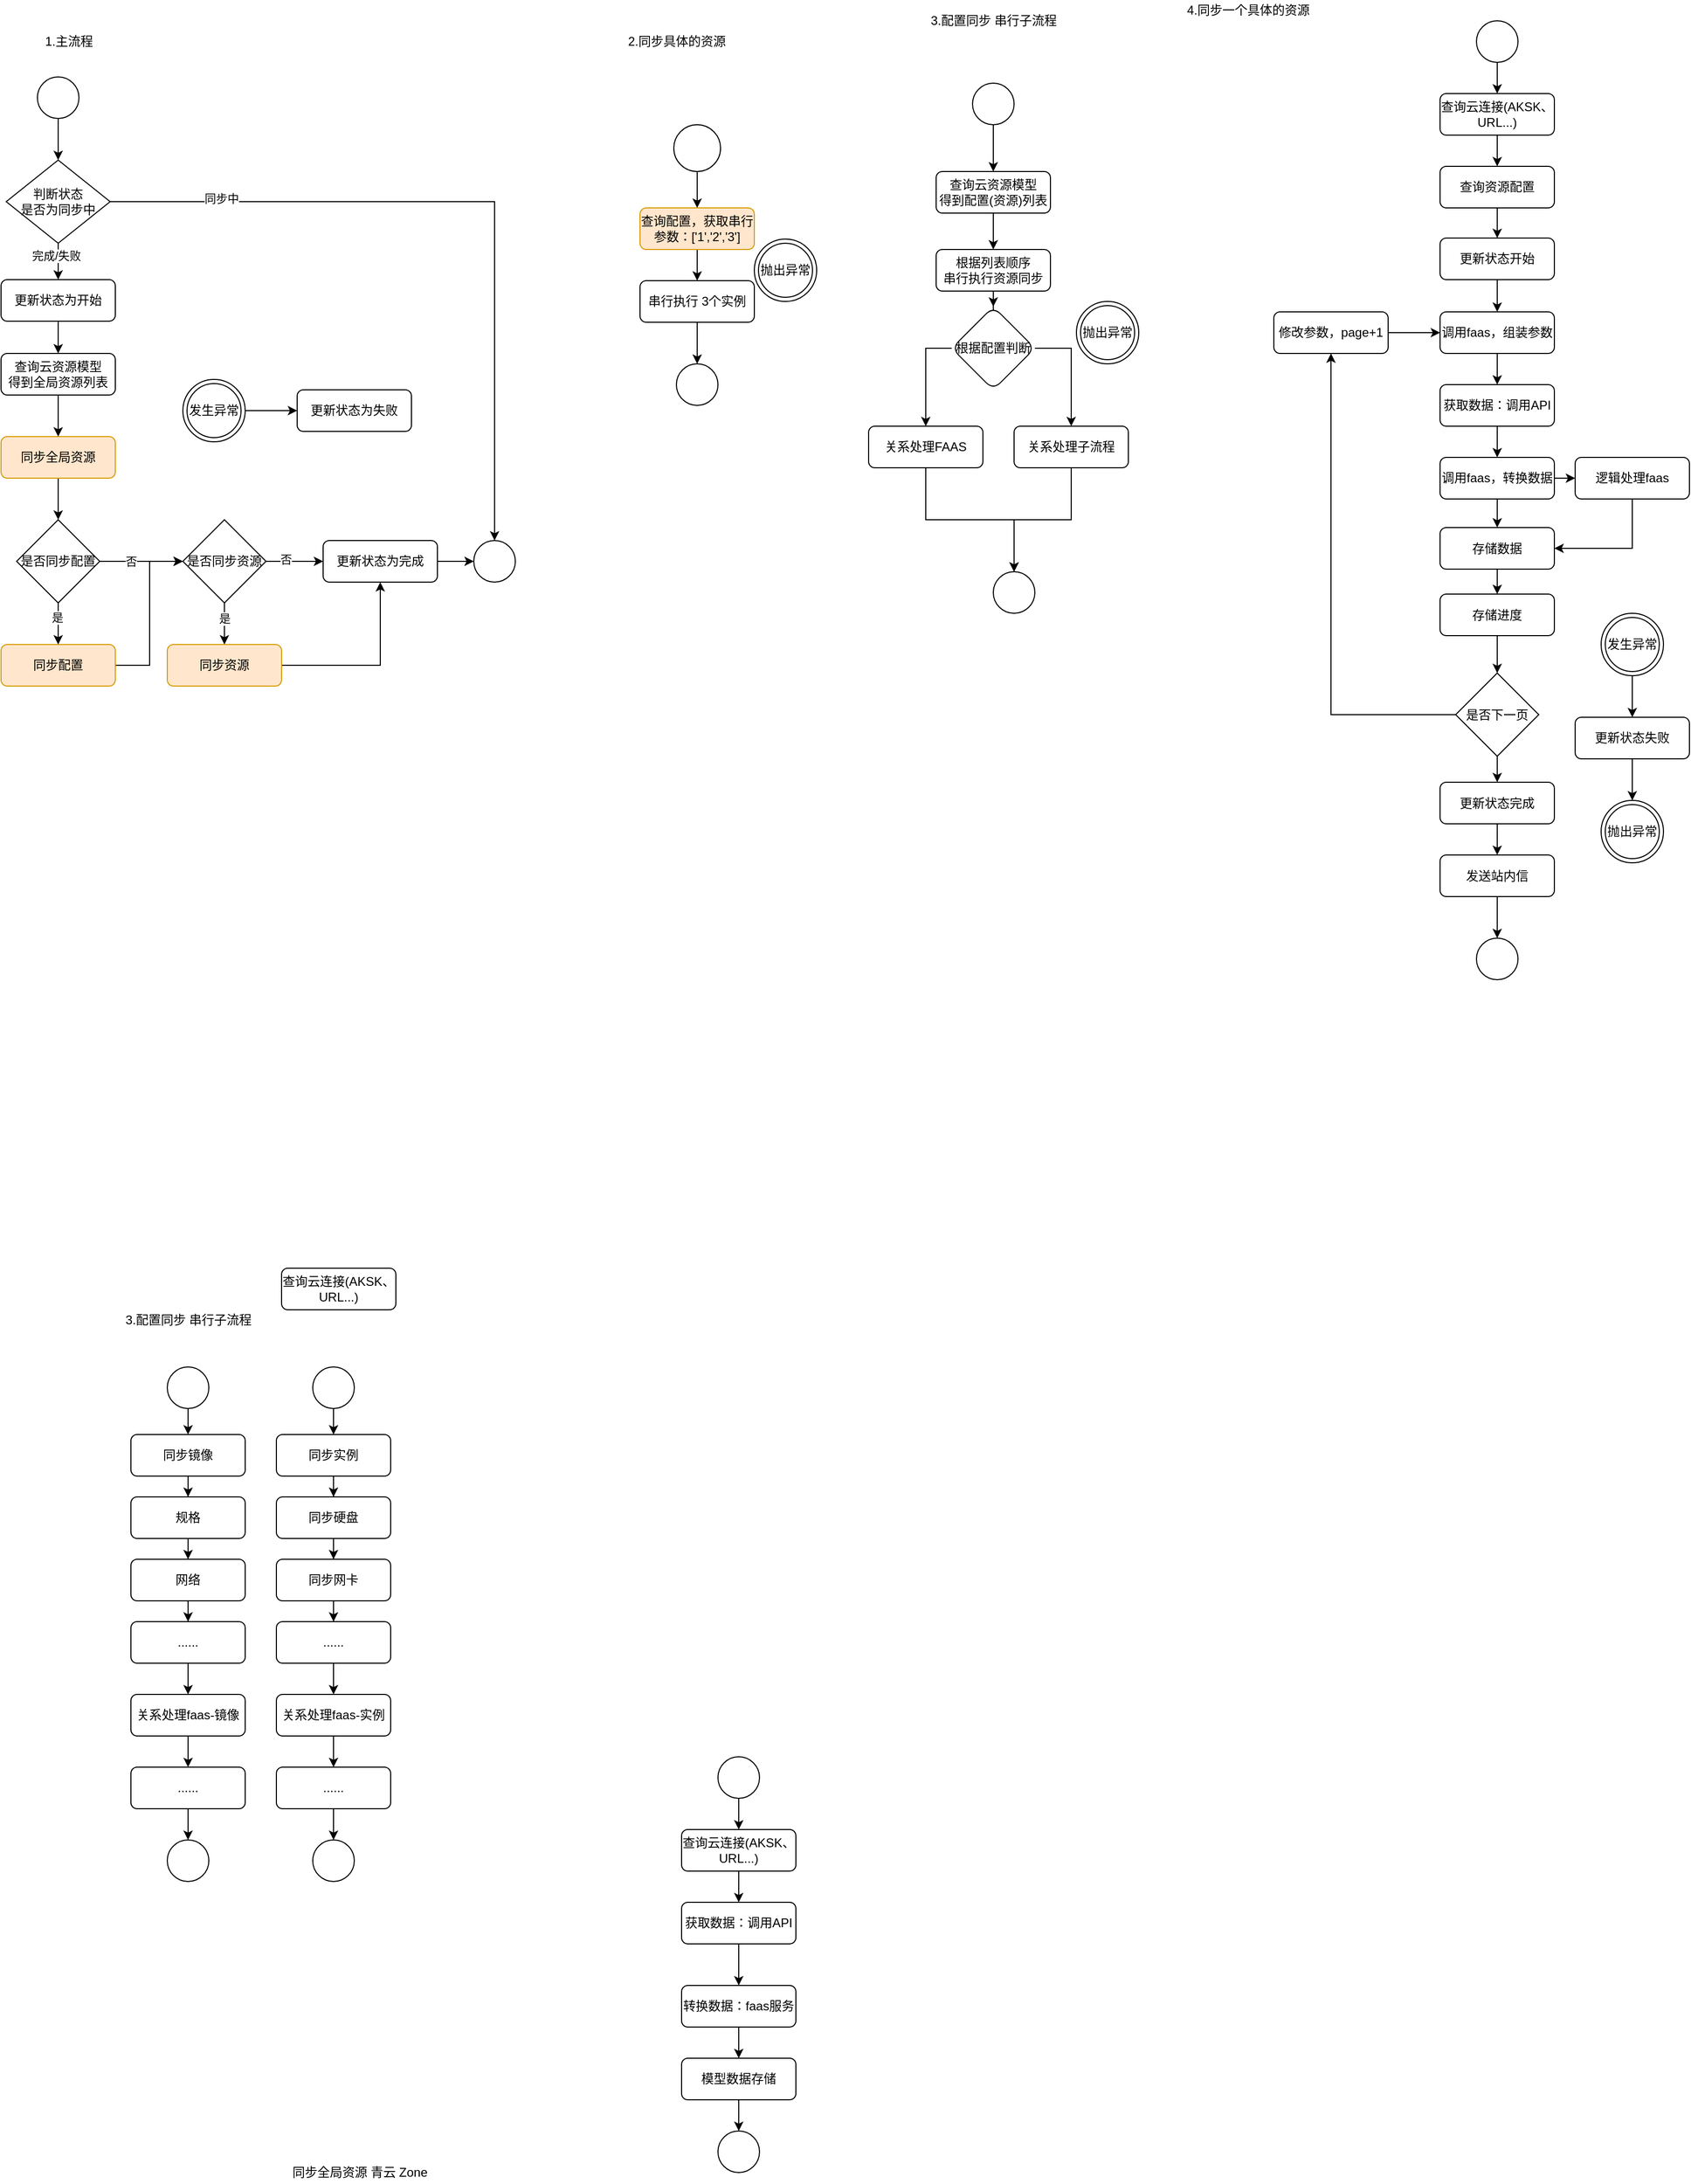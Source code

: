 <mxfile version="16.5.1" type="device"><diagram id="gAFow1S69l5b5GwqGqlg" name="第 1 页"><mxGraphModel dx="1446" dy="1034" grid="1" gridSize="10" guides="1" tooltips="1" connect="1" arrows="1" fold="1" page="1" pageScale="1" pageWidth="827" pageHeight="1169" math="0" shadow="0"><root><mxCell id="0"/><mxCell id="1" parent="0"/><mxCell id="S0aK1euvrKOSrChh9tF0-15" value="1.主流程" style="text;html=1;align=center;verticalAlign=middle;resizable=0;points=[];autosize=1;strokeColor=none;fillColor=none;" vertex="1" parent="1"><mxGeometry x="60" y="40" width="60" height="20" as="geometry"/></mxCell><mxCell id="S0aK1euvrKOSrChh9tF0-201" value="" style="edgeStyle=orthogonalEdgeStyle;rounded=0;orthogonalLoop=1;jettySize=auto;html=1;" edge="1" parent="1" source="S0aK1euvrKOSrChh9tF0-16" target="S0aK1euvrKOSrChh9tF0-197"><mxGeometry relative="1" as="geometry"/></mxCell><mxCell id="S0aK1euvrKOSrChh9tF0-16" value="" style="ellipse;whiteSpace=wrap;html=1;aspect=fixed;" vertex="1" parent="1"><mxGeometry x="60" y="84" width="40" height="40" as="geometry"/></mxCell><mxCell id="S0aK1euvrKOSrChh9tF0-27" style="edgeStyle=orthogonalEdgeStyle;rounded=0;orthogonalLoop=1;jettySize=auto;html=1;exitX=0.5;exitY=1;exitDx=0;exitDy=0;entryX=0.5;entryY=0;entryDx=0;entryDy=0;" edge="1" parent="1" source="S0aK1euvrKOSrChh9tF0-17" target="S0aK1euvrKOSrChh9tF0-26"><mxGeometry relative="1" as="geometry"/></mxCell><mxCell id="S0aK1euvrKOSrChh9tF0-17" value="同步全局资源" style="rounded=1;whiteSpace=wrap;html=1;fillColor=#ffe6cc;strokeColor=#d79b00;" vertex="1" parent="1"><mxGeometry x="25" y="430" width="110" height="40" as="geometry"/></mxCell><mxCell id="S0aK1euvrKOSrChh9tF0-138" style="edgeStyle=orthogonalEdgeStyle;rounded=0;orthogonalLoop=1;jettySize=auto;html=1;exitX=1;exitY=0.5;exitDx=0;exitDy=0;entryX=0;entryY=0.5;entryDx=0;entryDy=0;" edge="1" parent="1" source="S0aK1euvrKOSrChh9tF0-20" target="S0aK1euvrKOSrChh9tF0-31"><mxGeometry relative="1" as="geometry"><Array as="points"><mxPoint x="168" y="650"/><mxPoint x="168" y="550"/></Array></mxGeometry></mxCell><mxCell id="S0aK1euvrKOSrChh9tF0-20" value="同步配置" style="rounded=1;whiteSpace=wrap;html=1;fillColor=#ffe6cc;strokeColor=#d79b00;" vertex="1" parent="1"><mxGeometry x="25" y="630" width="110" height="40" as="geometry"/></mxCell><mxCell id="S0aK1euvrKOSrChh9tF0-28" style="edgeStyle=orthogonalEdgeStyle;rounded=0;orthogonalLoop=1;jettySize=auto;html=1;exitX=0.5;exitY=1;exitDx=0;exitDy=0;entryX=0.5;entryY=0;entryDx=0;entryDy=0;" edge="1" parent="1" source="S0aK1euvrKOSrChh9tF0-26" target="S0aK1euvrKOSrChh9tF0-20"><mxGeometry relative="1" as="geometry"/></mxCell><mxCell id="S0aK1euvrKOSrChh9tF0-33" value="是" style="edgeLabel;html=1;align=center;verticalAlign=middle;resizable=0;points=[];" vertex="1" connectable="0" parent="S0aK1euvrKOSrChh9tF0-28"><mxGeometry x="-0.3" y="-1" relative="1" as="geometry"><mxPoint as="offset"/></mxGeometry></mxCell><mxCell id="S0aK1euvrKOSrChh9tF0-32" style="edgeStyle=orthogonalEdgeStyle;rounded=0;orthogonalLoop=1;jettySize=auto;html=1;exitX=1;exitY=0.5;exitDx=0;exitDy=0;" edge="1" parent="1" source="S0aK1euvrKOSrChh9tF0-26" target="S0aK1euvrKOSrChh9tF0-31"><mxGeometry relative="1" as="geometry"/></mxCell><mxCell id="S0aK1euvrKOSrChh9tF0-34" value="否" style="edgeLabel;html=1;align=center;verticalAlign=middle;resizable=0;points=[];" vertex="1" connectable="0" parent="S0aK1euvrKOSrChh9tF0-32"><mxGeometry x="0.025" y="-3" relative="1" as="geometry"><mxPoint x="-11" y="-3" as="offset"/></mxGeometry></mxCell><mxCell id="S0aK1euvrKOSrChh9tF0-26" value="是否同步配置" style="rhombus;whiteSpace=wrap;html=1;fillColor=default;" vertex="1" parent="1"><mxGeometry x="40" y="510" width="80" height="80" as="geometry"/></mxCell><mxCell id="S0aK1euvrKOSrChh9tF0-155" style="edgeStyle=orthogonalEdgeStyle;rounded=0;orthogonalLoop=1;jettySize=auto;html=1;exitX=0.5;exitY=1;exitDx=0;exitDy=0;entryX=0.5;entryY=0;entryDx=0;entryDy=0;" edge="1" parent="1" source="S0aK1euvrKOSrChh9tF0-31" target="S0aK1euvrKOSrChh9tF0-154"><mxGeometry relative="1" as="geometry"/></mxCell><mxCell id="S0aK1euvrKOSrChh9tF0-208" value="是" style="edgeLabel;html=1;align=center;verticalAlign=middle;resizable=0;points=[];" vertex="1" connectable="0" parent="S0aK1euvrKOSrChh9tF0-155"><mxGeometry x="-0.25" relative="1" as="geometry"><mxPoint as="offset"/></mxGeometry></mxCell><mxCell id="S0aK1euvrKOSrChh9tF0-205" style="edgeStyle=orthogonalEdgeStyle;rounded=0;orthogonalLoop=1;jettySize=auto;html=1;exitX=1;exitY=0.5;exitDx=0;exitDy=0;entryX=0;entryY=0.5;entryDx=0;entryDy=0;" edge="1" parent="1" source="S0aK1euvrKOSrChh9tF0-31" target="S0aK1euvrKOSrChh9tF0-203"><mxGeometry relative="1" as="geometry"/></mxCell><mxCell id="S0aK1euvrKOSrChh9tF0-206" value="否" style="edgeLabel;html=1;align=center;verticalAlign=middle;resizable=0;points=[];" vertex="1" connectable="0" parent="S0aK1euvrKOSrChh9tF0-205"><mxGeometry x="-0.318" y="3" relative="1" as="geometry"><mxPoint y="1" as="offset"/></mxGeometry></mxCell><mxCell id="S0aK1euvrKOSrChh9tF0-31" value="是否同步资源" style="rhombus;whiteSpace=wrap;html=1;fillColor=default;" vertex="1" parent="1"><mxGeometry x="200" y="510" width="80" height="80" as="geometry"/></mxCell><mxCell id="S0aK1euvrKOSrChh9tF0-43" value="" style="ellipse;whiteSpace=wrap;html=1;aspect=fixed;" vertex="1" parent="1"><mxGeometry x="480" y="530" width="40" height="40" as="geometry"/></mxCell><mxCell id="S0aK1euvrKOSrChh9tF0-56" value="同步全局资源 青云 Zone" style="text;html=1;align=center;verticalAlign=middle;resizable=0;points=[];autosize=1;strokeColor=none;fillColor=none;" vertex="1" parent="1"><mxGeometry x="295" y="2090" width="150" height="20" as="geometry"/></mxCell><mxCell id="S0aK1euvrKOSrChh9tF0-61" style="edgeStyle=orthogonalEdgeStyle;rounded=0;orthogonalLoop=1;jettySize=auto;html=1;exitX=0.5;exitY=1;exitDx=0;exitDy=0;entryX=0.5;entryY=0;entryDx=0;entryDy=0;" edge="1" parent="1" source="S0aK1euvrKOSrChh9tF0-58" target="S0aK1euvrKOSrChh9tF0-60"><mxGeometry relative="1" as="geometry"/></mxCell><mxCell id="S0aK1euvrKOSrChh9tF0-58" value="" style="ellipse;whiteSpace=wrap;html=1;aspect=fixed;" vertex="1" parent="1"><mxGeometry x="715" y="1700" width="40" height="40" as="geometry"/></mxCell><mxCell id="S0aK1euvrKOSrChh9tF0-63" value="" style="edgeStyle=orthogonalEdgeStyle;rounded=0;orthogonalLoop=1;jettySize=auto;html=1;" edge="1" parent="1" source="S0aK1euvrKOSrChh9tF0-60" target="S0aK1euvrKOSrChh9tF0-62"><mxGeometry relative="1" as="geometry"/></mxCell><mxCell id="S0aK1euvrKOSrChh9tF0-60" value="查询云连接(AKSK、URL...)" style="rounded=1;whiteSpace=wrap;html=1;" vertex="1" parent="1"><mxGeometry x="680" y="1770" width="110" height="40" as="geometry"/></mxCell><mxCell id="S0aK1euvrKOSrChh9tF0-65" value="" style="edgeStyle=orthogonalEdgeStyle;rounded=0;orthogonalLoop=1;jettySize=auto;html=1;" edge="1" parent="1" source="S0aK1euvrKOSrChh9tF0-62" target="S0aK1euvrKOSrChh9tF0-64"><mxGeometry relative="1" as="geometry"/></mxCell><mxCell id="S0aK1euvrKOSrChh9tF0-62" value="获取数据：调用API" style="rounded=1;whiteSpace=wrap;html=1;" vertex="1" parent="1"><mxGeometry x="680" y="1840" width="110" height="40" as="geometry"/></mxCell><mxCell id="S0aK1euvrKOSrChh9tF0-69" value="" style="edgeStyle=orthogonalEdgeStyle;rounded=0;orthogonalLoop=1;jettySize=auto;html=1;" edge="1" parent="1" source="S0aK1euvrKOSrChh9tF0-64" target="S0aK1euvrKOSrChh9tF0-68"><mxGeometry relative="1" as="geometry"/></mxCell><mxCell id="S0aK1euvrKOSrChh9tF0-64" value="转换数据：faas服务" style="rounded=1;whiteSpace=wrap;html=1;" vertex="1" parent="1"><mxGeometry x="680" y="1920" width="110" height="40" as="geometry"/></mxCell><mxCell id="S0aK1euvrKOSrChh9tF0-71" style="edgeStyle=orthogonalEdgeStyle;rounded=0;orthogonalLoop=1;jettySize=auto;html=1;exitX=0.5;exitY=1;exitDx=0;exitDy=0;entryX=0.5;entryY=0;entryDx=0;entryDy=0;" edge="1" parent="1" source="S0aK1euvrKOSrChh9tF0-68" target="S0aK1euvrKOSrChh9tF0-70"><mxGeometry relative="1" as="geometry"/></mxCell><mxCell id="S0aK1euvrKOSrChh9tF0-68" value="模型数据存储" style="rounded=1;whiteSpace=wrap;html=1;" vertex="1" parent="1"><mxGeometry x="680" y="1990" width="110" height="40" as="geometry"/></mxCell><mxCell id="S0aK1euvrKOSrChh9tF0-70" value="" style="ellipse;whiteSpace=wrap;html=1;aspect=fixed;" vertex="1" parent="1"><mxGeometry x="715" y="2060" width="40" height="40" as="geometry"/></mxCell><mxCell id="S0aK1euvrKOSrChh9tF0-72" value="2.同步具体的资源" style="text;html=1;align=center;verticalAlign=middle;resizable=0;points=[];autosize=1;strokeColor=none;fillColor=none;" vertex="1" parent="1"><mxGeometry x="620" y="40" width="110" height="20" as="geometry"/></mxCell><mxCell id="S0aK1euvrKOSrChh9tF0-221" style="edgeStyle=orthogonalEdgeStyle;rounded=0;orthogonalLoop=1;jettySize=auto;html=1;exitX=0.5;exitY=1;exitDx=0;exitDy=0;entryX=0.5;entryY=0;entryDx=0;entryDy=0;" edge="1" parent="1" source="S0aK1euvrKOSrChh9tF0-73" target="S0aK1euvrKOSrChh9tF0-79"><mxGeometry relative="1" as="geometry"/></mxCell><mxCell id="S0aK1euvrKOSrChh9tF0-73" value="" style="ellipse;whiteSpace=wrap;html=1;aspect=fixed;" vertex="1" parent="1"><mxGeometry x="672.5" y="130" width="45" height="45" as="geometry"/></mxCell><mxCell id="S0aK1euvrKOSrChh9tF0-167" style="edgeStyle=orthogonalEdgeStyle;rounded=0;orthogonalLoop=1;jettySize=auto;html=1;exitX=0.5;exitY=1;exitDx=0;exitDy=0;entryX=0.5;entryY=0;entryDx=0;entryDy=0;" edge="1" parent="1" source="S0aK1euvrKOSrChh9tF0-79" target="S0aK1euvrKOSrChh9tF0-87"><mxGeometry relative="1" as="geometry"/></mxCell><mxCell id="S0aK1euvrKOSrChh9tF0-79" value="查询配置，获取串行参数：['1','2','3']" style="rounded=1;whiteSpace=wrap;html=1;fillColor=#ffe6cc;strokeColor=#d79b00;" vertex="1" parent="1"><mxGeometry x="640" y="210" width="110" height="40" as="geometry"/></mxCell><mxCell id="S0aK1euvrKOSrChh9tF0-168" style="edgeStyle=orthogonalEdgeStyle;rounded=0;orthogonalLoop=1;jettySize=auto;html=1;exitX=0.5;exitY=1;exitDx=0;exitDy=0;entryX=0.5;entryY=0;entryDx=0;entryDy=0;" edge="1" parent="1" source="S0aK1euvrKOSrChh9tF0-87" target="S0aK1euvrKOSrChh9tF0-91"><mxGeometry relative="1" as="geometry"/></mxCell><mxCell id="S0aK1euvrKOSrChh9tF0-87" value="串行执行&amp;nbsp;3个实例" style="rounded=1;whiteSpace=wrap;html=1;" vertex="1" parent="1"><mxGeometry x="640" y="280" width="110" height="40" as="geometry"/></mxCell><mxCell id="S0aK1euvrKOSrChh9tF0-91" value="" style="ellipse;whiteSpace=wrap;html=1;aspect=fixed;" vertex="1" parent="1"><mxGeometry x="675" y="360" width="40" height="40" as="geometry"/></mxCell><mxCell id="S0aK1euvrKOSrChh9tF0-93" value="4.同步一个具体的资源" style="text;html=1;align=center;verticalAlign=middle;resizable=0;points=[];autosize=1;strokeColor=none;fillColor=none;" vertex="1" parent="1"><mxGeometry x="1160" y="10" width="130" height="20" as="geometry"/></mxCell><mxCell id="S0aK1euvrKOSrChh9tF0-110" value="" style="ellipse;whiteSpace=wrap;html=1;aspect=fixed;" vertex="1" parent="1"><mxGeometry x="1445" y="912.5" width="40" height="40" as="geometry"/></mxCell><mxCell id="S0aK1euvrKOSrChh9tF0-123" value="" style="edgeStyle=orthogonalEdgeStyle;rounded=0;orthogonalLoop=1;jettySize=auto;html=1;" edge="1" parent="1" source="S0aK1euvrKOSrChh9tF0-124" target="S0aK1euvrKOSrChh9tF0-126"><mxGeometry relative="1" as="geometry"/></mxCell><mxCell id="S0aK1euvrKOSrChh9tF0-124" value="同步镜像" style="rounded=1;whiteSpace=wrap;html=1;" vertex="1" parent="1"><mxGeometry x="150" y="1390" width="110" height="40" as="geometry"/></mxCell><mxCell id="S0aK1euvrKOSrChh9tF0-125" value="" style="edgeStyle=orthogonalEdgeStyle;rounded=0;orthogonalLoop=1;jettySize=auto;html=1;" edge="1" parent="1" source="S0aK1euvrKOSrChh9tF0-126" target="S0aK1euvrKOSrChh9tF0-128"><mxGeometry relative="1" as="geometry"/></mxCell><mxCell id="S0aK1euvrKOSrChh9tF0-126" value="规格" style="rounded=1;whiteSpace=wrap;html=1;" vertex="1" parent="1"><mxGeometry x="150" y="1450" width="110" height="40" as="geometry"/></mxCell><mxCell id="S0aK1euvrKOSrChh9tF0-133" value="" style="edgeStyle=orthogonalEdgeStyle;rounded=0;orthogonalLoop=1;jettySize=auto;html=1;" edge="1" parent="1" source="S0aK1euvrKOSrChh9tF0-128" target="S0aK1euvrKOSrChh9tF0-132"><mxGeometry relative="1" as="geometry"/></mxCell><mxCell id="S0aK1euvrKOSrChh9tF0-128" value="网络" style="rounded=1;whiteSpace=wrap;html=1;" vertex="1" parent="1"><mxGeometry x="150" y="1510" width="110" height="40" as="geometry"/></mxCell><mxCell id="S0aK1euvrKOSrChh9tF0-130" style="edgeStyle=orthogonalEdgeStyle;rounded=0;orthogonalLoop=1;jettySize=auto;html=1;exitX=0.5;exitY=1;exitDx=0;exitDy=0;entryX=0.5;entryY=0;entryDx=0;entryDy=0;" edge="1" parent="1" source="S0aK1euvrKOSrChh9tF0-129" target="S0aK1euvrKOSrChh9tF0-124"><mxGeometry relative="1" as="geometry"/></mxCell><mxCell id="S0aK1euvrKOSrChh9tF0-129" value="" style="ellipse;whiteSpace=wrap;html=1;aspect=fixed;" vertex="1" parent="1"><mxGeometry x="185" y="1325" width="40" height="40" as="geometry"/></mxCell><mxCell id="S0aK1euvrKOSrChh9tF0-135" value="" style="edgeStyle=orthogonalEdgeStyle;rounded=0;orthogonalLoop=1;jettySize=auto;html=1;" edge="1" parent="1" source="S0aK1euvrKOSrChh9tF0-132" target="S0aK1euvrKOSrChh9tF0-134"><mxGeometry relative="1" as="geometry"/></mxCell><mxCell id="S0aK1euvrKOSrChh9tF0-132" value="......" style="rounded=1;whiteSpace=wrap;html=1;" vertex="1" parent="1"><mxGeometry x="150" y="1570" width="110" height="40" as="geometry"/></mxCell><mxCell id="S0aK1euvrKOSrChh9tF0-162" value="" style="edgeStyle=orthogonalEdgeStyle;rounded=0;orthogonalLoop=1;jettySize=auto;html=1;" edge="1" parent="1" source="S0aK1euvrKOSrChh9tF0-134" target="S0aK1euvrKOSrChh9tF0-161"><mxGeometry relative="1" as="geometry"/></mxCell><mxCell id="S0aK1euvrKOSrChh9tF0-134" value="关系处理faas-镜像" style="rounded=1;whiteSpace=wrap;html=1;" vertex="1" parent="1"><mxGeometry x="150" y="1640" width="110" height="40" as="geometry"/></mxCell><mxCell id="S0aK1euvrKOSrChh9tF0-136" value="" style="ellipse;whiteSpace=wrap;html=1;aspect=fixed;" vertex="1" parent="1"><mxGeometry x="185" y="1780" width="40" height="40" as="geometry"/></mxCell><mxCell id="S0aK1euvrKOSrChh9tF0-139" value="3.配置同步 串行子流程" style="text;html=1;align=center;verticalAlign=middle;resizable=0;points=[];autosize=1;strokeColor=none;fillColor=none;" vertex="1" parent="1"><mxGeometry x="135" y="1270" width="140" height="20" as="geometry"/></mxCell><mxCell id="S0aK1euvrKOSrChh9tF0-141" value="" style="edgeStyle=orthogonalEdgeStyle;rounded=0;orthogonalLoop=1;jettySize=auto;html=1;" edge="1" parent="1" source="S0aK1euvrKOSrChh9tF0-142" target="S0aK1euvrKOSrChh9tF0-144"><mxGeometry relative="1" as="geometry"/></mxCell><mxCell id="S0aK1euvrKOSrChh9tF0-142" value="同步实例" style="rounded=1;whiteSpace=wrap;html=1;" vertex="1" parent="1"><mxGeometry x="290" y="1390" width="110" height="40" as="geometry"/></mxCell><mxCell id="S0aK1euvrKOSrChh9tF0-143" value="" style="edgeStyle=orthogonalEdgeStyle;rounded=0;orthogonalLoop=1;jettySize=auto;html=1;" edge="1" parent="1" source="S0aK1euvrKOSrChh9tF0-144" target="S0aK1euvrKOSrChh9tF0-146"><mxGeometry relative="1" as="geometry"/></mxCell><mxCell id="S0aK1euvrKOSrChh9tF0-144" value="同步硬盘" style="rounded=1;whiteSpace=wrap;html=1;" vertex="1" parent="1"><mxGeometry x="290" y="1450" width="110" height="40" as="geometry"/></mxCell><mxCell id="S0aK1euvrKOSrChh9tF0-145" value="" style="edgeStyle=orthogonalEdgeStyle;rounded=0;orthogonalLoop=1;jettySize=auto;html=1;" edge="1" parent="1" source="S0aK1euvrKOSrChh9tF0-146" target="S0aK1euvrKOSrChh9tF0-147"><mxGeometry relative="1" as="geometry"/></mxCell><mxCell id="S0aK1euvrKOSrChh9tF0-146" value="同步网卡" style="rounded=1;whiteSpace=wrap;html=1;" vertex="1" parent="1"><mxGeometry x="290" y="1510" width="110" height="40" as="geometry"/></mxCell><mxCell id="S0aK1euvrKOSrChh9tF0-151" style="edgeStyle=orthogonalEdgeStyle;rounded=0;orthogonalLoop=1;jettySize=auto;html=1;exitX=0.5;exitY=1;exitDx=0;exitDy=0;entryX=0.5;entryY=0;entryDx=0;entryDy=0;" edge="1" parent="1" source="S0aK1euvrKOSrChh9tF0-147" target="S0aK1euvrKOSrChh9tF0-150"><mxGeometry relative="1" as="geometry"/></mxCell><mxCell id="S0aK1euvrKOSrChh9tF0-147" value="......" style="rounded=1;whiteSpace=wrap;html=1;" vertex="1" parent="1"><mxGeometry x="290" y="1570" width="110" height="40" as="geometry"/></mxCell><mxCell id="S0aK1euvrKOSrChh9tF0-149" style="edgeStyle=orthogonalEdgeStyle;rounded=0;orthogonalLoop=1;jettySize=auto;html=1;exitX=0.5;exitY=1;exitDx=0;exitDy=0;entryX=0.5;entryY=0;entryDx=0;entryDy=0;" edge="1" parent="1" source="S0aK1euvrKOSrChh9tF0-148" target="S0aK1euvrKOSrChh9tF0-142"><mxGeometry relative="1" as="geometry"/></mxCell><mxCell id="S0aK1euvrKOSrChh9tF0-148" value="" style="ellipse;whiteSpace=wrap;html=1;aspect=fixed;" vertex="1" parent="1"><mxGeometry x="325" y="1325" width="40" height="40" as="geometry"/></mxCell><mxCell id="S0aK1euvrKOSrChh9tF0-164" style="edgeStyle=orthogonalEdgeStyle;rounded=0;orthogonalLoop=1;jettySize=auto;html=1;exitX=0.5;exitY=1;exitDx=0;exitDy=0;entryX=0.5;entryY=0;entryDx=0;entryDy=0;" edge="1" parent="1" source="S0aK1euvrKOSrChh9tF0-150" target="S0aK1euvrKOSrChh9tF0-163"><mxGeometry relative="1" as="geometry"/></mxCell><mxCell id="S0aK1euvrKOSrChh9tF0-150" value="关系处理faas-实例" style="rounded=1;whiteSpace=wrap;html=1;" vertex="1" parent="1"><mxGeometry x="290" y="1640" width="110" height="40" as="geometry"/></mxCell><mxCell id="S0aK1euvrKOSrChh9tF0-152" value="" style="ellipse;whiteSpace=wrap;html=1;aspect=fixed;" vertex="1" parent="1"><mxGeometry x="325" y="1780" width="40" height="40" as="geometry"/></mxCell><mxCell id="S0aK1euvrKOSrChh9tF0-204" style="edgeStyle=orthogonalEdgeStyle;rounded=0;orthogonalLoop=1;jettySize=auto;html=1;exitX=1;exitY=0.5;exitDx=0;exitDy=0;entryX=0.5;entryY=1;entryDx=0;entryDy=0;" edge="1" parent="1" source="S0aK1euvrKOSrChh9tF0-154" target="S0aK1euvrKOSrChh9tF0-203"><mxGeometry relative="1" as="geometry"/></mxCell><mxCell id="S0aK1euvrKOSrChh9tF0-154" value="同步资源" style="rounded=1;whiteSpace=wrap;html=1;fillColor=#ffe6cc;strokeColor=#d79b00;" vertex="1" parent="1"><mxGeometry x="185" y="630" width="110" height="40" as="geometry"/></mxCell><mxCell id="S0aK1euvrKOSrChh9tF0-166" style="edgeStyle=orthogonalEdgeStyle;rounded=0;orthogonalLoop=1;jettySize=auto;html=1;exitX=0.5;exitY=1;exitDx=0;exitDy=0;entryX=0.5;entryY=0;entryDx=0;entryDy=0;" edge="1" parent="1" source="S0aK1euvrKOSrChh9tF0-161" target="S0aK1euvrKOSrChh9tF0-136"><mxGeometry relative="1" as="geometry"/></mxCell><mxCell id="S0aK1euvrKOSrChh9tF0-161" value="......" style="rounded=1;whiteSpace=wrap;html=1;" vertex="1" parent="1"><mxGeometry x="150" y="1710" width="110" height="40" as="geometry"/></mxCell><mxCell id="S0aK1euvrKOSrChh9tF0-165" style="edgeStyle=orthogonalEdgeStyle;rounded=0;orthogonalLoop=1;jettySize=auto;html=1;exitX=0.5;exitY=1;exitDx=0;exitDy=0;" edge="1" parent="1" source="S0aK1euvrKOSrChh9tF0-163" target="S0aK1euvrKOSrChh9tF0-152"><mxGeometry relative="1" as="geometry"/></mxCell><mxCell id="S0aK1euvrKOSrChh9tF0-163" value="......" style="rounded=1;whiteSpace=wrap;html=1;" vertex="1" parent="1"><mxGeometry x="290" y="1710" width="110" height="40" as="geometry"/></mxCell><mxCell id="S0aK1euvrKOSrChh9tF0-196" style="edgeStyle=orthogonalEdgeStyle;rounded=0;orthogonalLoop=1;jettySize=auto;html=1;exitX=1;exitY=0.5;exitDx=0;exitDy=0;" edge="1" parent="1" source="S0aK1euvrKOSrChh9tF0-190" target="S0aK1euvrKOSrChh9tF0-191"><mxGeometry relative="1" as="geometry"/></mxCell><mxCell id="S0aK1euvrKOSrChh9tF0-190" value="发生异常" style="ellipse;shape=doubleEllipse;whiteSpace=wrap;html=1;aspect=fixed;fillColor=default;" vertex="1" parent="1"><mxGeometry x="200" y="375" width="60" height="60" as="geometry"/></mxCell><mxCell id="S0aK1euvrKOSrChh9tF0-191" value="更新状态为失败" style="rounded=1;whiteSpace=wrap;html=1;" vertex="1" parent="1"><mxGeometry x="310" y="385" width="110" height="40" as="geometry"/></mxCell><mxCell id="S0aK1euvrKOSrChh9tF0-192" style="edgeStyle=orthogonalEdgeStyle;rounded=0;orthogonalLoop=1;jettySize=auto;html=1;exitX=0.5;exitY=1;exitDx=0;exitDy=0;" edge="1" parent="1" source="S0aK1euvrKOSrChh9tF0-191" target="S0aK1euvrKOSrChh9tF0-191"><mxGeometry relative="1" as="geometry"/></mxCell><mxCell id="S0aK1euvrKOSrChh9tF0-218" style="edgeStyle=orthogonalEdgeStyle;rounded=0;orthogonalLoop=1;jettySize=auto;html=1;exitX=0.5;exitY=1;exitDx=0;exitDy=0;entryX=0.5;entryY=0;entryDx=0;entryDy=0;" edge="1" parent="1" source="S0aK1euvrKOSrChh9tF0-193" target="S0aK1euvrKOSrChh9tF0-217"><mxGeometry relative="1" as="geometry"/></mxCell><mxCell id="S0aK1euvrKOSrChh9tF0-193" value="更新状态为开始" style="rounded=1;whiteSpace=wrap;html=1;" vertex="1" parent="1"><mxGeometry x="25" y="279" width="110" height="40" as="geometry"/></mxCell><mxCell id="S0aK1euvrKOSrChh9tF0-199" style="edgeStyle=orthogonalEdgeStyle;rounded=0;orthogonalLoop=1;jettySize=auto;html=1;exitX=0.5;exitY=1;exitDx=0;exitDy=0;" edge="1" parent="1" source="S0aK1euvrKOSrChh9tF0-197" target="S0aK1euvrKOSrChh9tF0-193"><mxGeometry relative="1" as="geometry"/></mxCell><mxCell id="S0aK1euvrKOSrChh9tF0-200" value="完成/失败" style="edgeLabel;html=1;align=center;verticalAlign=middle;resizable=0;points=[];" vertex="1" connectable="0" parent="S0aK1euvrKOSrChh9tF0-199"><mxGeometry x="-0.5" y="-2" relative="1" as="geometry"><mxPoint as="offset"/></mxGeometry></mxCell><mxCell id="S0aK1euvrKOSrChh9tF0-212" style="edgeStyle=orthogonalEdgeStyle;rounded=0;orthogonalLoop=1;jettySize=auto;html=1;exitX=1;exitY=0.5;exitDx=0;exitDy=0;entryX=0.5;entryY=0;entryDx=0;entryDy=0;" edge="1" parent="1" source="S0aK1euvrKOSrChh9tF0-197" target="S0aK1euvrKOSrChh9tF0-43"><mxGeometry relative="1" as="geometry"/></mxCell><mxCell id="S0aK1euvrKOSrChh9tF0-213" value="同步中" style="edgeLabel;html=1;align=center;verticalAlign=middle;resizable=0;points=[];" vertex="1" connectable="0" parent="S0aK1euvrKOSrChh9tF0-212"><mxGeometry x="-0.693" y="3" relative="1" as="geometry"><mxPoint as="offset"/></mxGeometry></mxCell><mxCell id="S0aK1euvrKOSrChh9tF0-197" value="判断状态&lt;br&gt;是否为同步中" style="rhombus;whiteSpace=wrap;html=1;" vertex="1" parent="1"><mxGeometry x="30" y="164" width="100" height="80" as="geometry"/></mxCell><mxCell id="S0aK1euvrKOSrChh9tF0-211" style="edgeStyle=orthogonalEdgeStyle;rounded=0;orthogonalLoop=1;jettySize=auto;html=1;exitX=1;exitY=0.5;exitDx=0;exitDy=0;" edge="1" parent="1" source="S0aK1euvrKOSrChh9tF0-203" target="S0aK1euvrKOSrChh9tF0-43"><mxGeometry relative="1" as="geometry"/></mxCell><mxCell id="S0aK1euvrKOSrChh9tF0-203" value="更新状态为完成" style="rounded=1;whiteSpace=wrap;html=1;" vertex="1" parent="1"><mxGeometry x="335" y="530" width="110" height="40" as="geometry"/></mxCell><mxCell id="S0aK1euvrKOSrChh9tF0-214" value="3.配置同步 串行子流程" style="text;html=1;align=center;verticalAlign=middle;resizable=0;points=[];autosize=1;strokeColor=none;fillColor=none;" vertex="1" parent="1"><mxGeometry x="910" y="20" width="140" height="20" as="geometry"/></mxCell><mxCell id="S0aK1euvrKOSrChh9tF0-187" style="edgeStyle=orthogonalEdgeStyle;rounded=0;orthogonalLoop=1;jettySize=auto;html=1;exitX=0.5;exitY=1;exitDx=0;exitDy=0;entryX=0.5;entryY=0;entryDx=0;entryDy=0;" edge="1" parent="1" source="S0aK1euvrKOSrChh9tF0-179" target="S0aK1euvrKOSrChh9tF0-110"><mxGeometry relative="1" as="geometry"/></mxCell><mxCell id="S0aK1euvrKOSrChh9tF0-94" value="" style="ellipse;whiteSpace=wrap;html=1;aspect=fixed;" vertex="1" parent="1"><mxGeometry x="1445" y="30" width="40" height="40" as="geometry"/></mxCell><mxCell id="S0aK1euvrKOSrChh9tF0-95" value="查询云连接(AKSK、URL...)" style="rounded=1;whiteSpace=wrap;html=1;" vertex="1" parent="1"><mxGeometry x="1410" y="100" width="110" height="40" as="geometry"/></mxCell><mxCell id="S0aK1euvrKOSrChh9tF0-96" style="edgeStyle=orthogonalEdgeStyle;rounded=0;orthogonalLoop=1;jettySize=auto;html=1;exitX=0.5;exitY=1;exitDx=0;exitDy=0;entryX=0.5;entryY=0;entryDx=0;entryDy=0;" edge="1" parent="1" source="S0aK1euvrKOSrChh9tF0-94" target="S0aK1euvrKOSrChh9tF0-95"><mxGeometry relative="1" as="geometry"/></mxCell><mxCell id="S0aK1euvrKOSrChh9tF0-248" style="edgeStyle=orthogonalEdgeStyle;rounded=0;orthogonalLoop=1;jettySize=auto;html=1;exitX=0.5;exitY=1;exitDx=0;exitDy=0;" edge="1" parent="1" source="S0aK1euvrKOSrChh9tF0-97" target="S0aK1euvrKOSrChh9tF0-247"><mxGeometry relative="1" as="geometry"/></mxCell><mxCell id="S0aK1euvrKOSrChh9tF0-97" value="查询资源配置" style="rounded=1;whiteSpace=wrap;html=1;" vertex="1" parent="1"><mxGeometry x="1410" y="170" width="110" height="40" as="geometry"/></mxCell><mxCell id="S0aK1euvrKOSrChh9tF0-98" style="edgeStyle=orthogonalEdgeStyle;rounded=0;orthogonalLoop=1;jettySize=auto;html=1;exitX=0.5;exitY=1;exitDx=0;exitDy=0;entryX=0.5;entryY=0;entryDx=0;entryDy=0;" edge="1" parent="1" source="S0aK1euvrKOSrChh9tF0-95" target="S0aK1euvrKOSrChh9tF0-97"><mxGeometry relative="1" as="geometry"/></mxCell><mxCell id="S0aK1euvrKOSrChh9tF0-250" style="edgeStyle=orthogonalEdgeStyle;rounded=0;orthogonalLoop=1;jettySize=auto;html=1;exitX=0.5;exitY=1;exitDx=0;exitDy=0;entryX=0.5;entryY=0;entryDx=0;entryDy=0;" edge="1" parent="1" source="S0aK1euvrKOSrChh9tF0-99" target="S0aK1euvrKOSrChh9tF0-101"><mxGeometry relative="1" as="geometry"/></mxCell><mxCell id="S0aK1euvrKOSrChh9tF0-99" value="调用faas，组装参数" style="rounded=1;whiteSpace=wrap;html=1;" vertex="1" parent="1"><mxGeometry x="1410" y="310" width="110" height="40" as="geometry"/></mxCell><mxCell id="S0aK1euvrKOSrChh9tF0-101" value="获取数据：调用API" style="rounded=1;whiteSpace=wrap;html=1;" vertex="1" parent="1"><mxGeometry x="1410" y="380" width="110" height="40" as="geometry"/></mxCell><mxCell id="S0aK1euvrKOSrChh9tF0-243" style="edgeStyle=orthogonalEdgeStyle;rounded=0;orthogonalLoop=1;jettySize=auto;html=1;exitX=0.5;exitY=1;exitDx=0;exitDy=0;" edge="1" parent="1" source="S0aK1euvrKOSrChh9tF0-103" target="S0aK1euvrKOSrChh9tF0-106"><mxGeometry relative="1" as="geometry"/></mxCell><mxCell id="S0aK1euvrKOSrChh9tF0-103" value="调用faas，转换数据" style="rounded=1;whiteSpace=wrap;html=1;" vertex="1" parent="1"><mxGeometry x="1410" y="450" width="110" height="40" as="geometry"/></mxCell><mxCell id="S0aK1euvrKOSrChh9tF0-104" value="" style="edgeStyle=orthogonalEdgeStyle;rounded=0;orthogonalLoop=1;jettySize=auto;html=1;" edge="1" parent="1" source="S0aK1euvrKOSrChh9tF0-101" target="S0aK1euvrKOSrChh9tF0-103"><mxGeometry relative="1" as="geometry"/></mxCell><mxCell id="S0aK1euvrKOSrChh9tF0-244" style="edgeStyle=orthogonalEdgeStyle;rounded=0;orthogonalLoop=1;jettySize=auto;html=1;exitX=0.5;exitY=1;exitDx=0;exitDy=0;" edge="1" parent="1" source="S0aK1euvrKOSrChh9tF0-106" target="S0aK1euvrKOSrChh9tF0-169"><mxGeometry relative="1" as="geometry"/></mxCell><mxCell id="S0aK1euvrKOSrChh9tF0-106" value="存储数据" style="rounded=1;whiteSpace=wrap;html=1;" vertex="1" parent="1"><mxGeometry x="1410" y="517.5" width="110" height="40" as="geometry"/></mxCell><mxCell id="S0aK1euvrKOSrChh9tF0-245" style="edgeStyle=orthogonalEdgeStyle;rounded=0;orthogonalLoop=1;jettySize=auto;html=1;exitX=0.5;exitY=1;exitDx=0;exitDy=0;entryX=0.5;entryY=0;entryDx=0;entryDy=0;" edge="1" parent="1" source="S0aK1euvrKOSrChh9tF0-108" target="S0aK1euvrKOSrChh9tF0-172"><mxGeometry relative="1" as="geometry"/></mxCell><mxCell id="S0aK1euvrKOSrChh9tF0-108" value="是否下一页" style="rhombus;whiteSpace=wrap;html=1;fillColor=default;" vertex="1" parent="1"><mxGeometry x="1425" y="657.5" width="80" height="80" as="geometry"/></mxCell><mxCell id="S0aK1euvrKOSrChh9tF0-251" style="edgeStyle=orthogonalEdgeStyle;rounded=0;orthogonalLoop=1;jettySize=auto;html=1;exitX=1;exitY=0.5;exitDx=0;exitDy=0;" edge="1" parent="1" source="S0aK1euvrKOSrChh9tF0-116" target="S0aK1euvrKOSrChh9tF0-99"><mxGeometry relative="1" as="geometry"/></mxCell><mxCell id="S0aK1euvrKOSrChh9tF0-116" value="修改参数，page+1" style="rounded=1;whiteSpace=wrap;html=1;" vertex="1" parent="1"><mxGeometry x="1250" y="310" width="110" height="40" as="geometry"/></mxCell><mxCell id="S0aK1euvrKOSrChh9tF0-118" style="edgeStyle=orthogonalEdgeStyle;rounded=0;orthogonalLoop=1;jettySize=auto;html=1;exitX=0;exitY=0.5;exitDx=0;exitDy=0;entryX=0.5;entryY=1;entryDx=0;entryDy=0;" edge="1" parent="1" source="S0aK1euvrKOSrChh9tF0-108" target="S0aK1euvrKOSrChh9tF0-116"><mxGeometry relative="1" as="geometry"/></mxCell><mxCell id="S0aK1euvrKOSrChh9tF0-121" style="edgeStyle=orthogonalEdgeStyle;rounded=0;orthogonalLoop=1;jettySize=auto;html=1;exitX=0.5;exitY=1;exitDx=0;exitDy=0;entryX=1;entryY=0.5;entryDx=0;entryDy=0;" edge="1" parent="1" source="S0aK1euvrKOSrChh9tF0-119" target="S0aK1euvrKOSrChh9tF0-106"><mxGeometry relative="1" as="geometry"/></mxCell><mxCell id="S0aK1euvrKOSrChh9tF0-119" value="逻辑处理faas" style="rounded=1;whiteSpace=wrap;html=1;" vertex="1" parent="1"><mxGeometry x="1540" y="450" width="110" height="40" as="geometry"/></mxCell><mxCell id="S0aK1euvrKOSrChh9tF0-120" value="" style="edgeStyle=orthogonalEdgeStyle;rounded=0;orthogonalLoop=1;jettySize=auto;html=1;" edge="1" parent="1" source="S0aK1euvrKOSrChh9tF0-103" target="S0aK1euvrKOSrChh9tF0-119"><mxGeometry relative="1" as="geometry"/></mxCell><mxCell id="S0aK1euvrKOSrChh9tF0-171" style="edgeStyle=orthogonalEdgeStyle;rounded=0;orthogonalLoop=1;jettySize=auto;html=1;exitX=0.5;exitY=1;exitDx=0;exitDy=0;" edge="1" parent="1" source="S0aK1euvrKOSrChh9tF0-169" target="S0aK1euvrKOSrChh9tF0-108"><mxGeometry relative="1" as="geometry"/></mxCell><mxCell id="S0aK1euvrKOSrChh9tF0-169" value="存储进度" style="rounded=1;whiteSpace=wrap;html=1;" vertex="1" parent="1"><mxGeometry x="1410" y="581.5" width="110" height="40" as="geometry"/></mxCell><mxCell id="S0aK1euvrKOSrChh9tF0-172" value="更新状态完成" style="rounded=1;whiteSpace=wrap;html=1;" vertex="1" parent="1"><mxGeometry x="1410" y="762.5" width="110" height="40" as="geometry"/></mxCell><mxCell id="S0aK1euvrKOSrChh9tF0-179" value="发送站内信" style="rounded=1;whiteSpace=wrap;html=1;" vertex="1" parent="1"><mxGeometry x="1410" y="832.5" width="110" height="40" as="geometry"/></mxCell><mxCell id="S0aK1euvrKOSrChh9tF0-180" value="" style="edgeStyle=orthogonalEdgeStyle;rounded=0;orthogonalLoop=1;jettySize=auto;html=1;" edge="1" parent="1" source="S0aK1euvrKOSrChh9tF0-172" target="S0aK1euvrKOSrChh9tF0-179"><mxGeometry relative="1" as="geometry"/></mxCell><mxCell id="S0aK1euvrKOSrChh9tF0-182" value="发生异常" style="ellipse;shape=doubleEllipse;whiteSpace=wrap;html=1;aspect=fixed;fillColor=default;" vertex="1" parent="1"><mxGeometry x="1565" y="600" width="60" height="60" as="geometry"/></mxCell><mxCell id="S0aK1euvrKOSrChh9tF0-183" value="更新状态失败" style="rounded=1;whiteSpace=wrap;html=1;" vertex="1" parent="1"><mxGeometry x="1540" y="700" width="110" height="40" as="geometry"/></mxCell><mxCell id="S0aK1euvrKOSrChh9tF0-184" style="edgeStyle=orthogonalEdgeStyle;rounded=0;orthogonalLoop=1;jettySize=auto;html=1;exitX=0.5;exitY=1;exitDx=0;exitDy=0;" edge="1" parent="1" source="S0aK1euvrKOSrChh9tF0-182" target="S0aK1euvrKOSrChh9tF0-183"><mxGeometry relative="1" as="geometry"/></mxCell><mxCell id="S0aK1euvrKOSrChh9tF0-188" value="抛出异常" style="ellipse;shape=doubleEllipse;whiteSpace=wrap;html=1;aspect=fixed;fillColor=default;" vertex="1" parent="1"><mxGeometry x="1565" y="780" width="60" height="60" as="geometry"/></mxCell><mxCell id="S0aK1euvrKOSrChh9tF0-189" style="edgeStyle=orthogonalEdgeStyle;rounded=0;orthogonalLoop=1;jettySize=auto;html=1;exitX=0.5;exitY=1;exitDx=0;exitDy=0;" edge="1" parent="1" source="S0aK1euvrKOSrChh9tF0-183" target="S0aK1euvrKOSrChh9tF0-188"><mxGeometry relative="1" as="geometry"/></mxCell><mxCell id="S0aK1euvrKOSrChh9tF0-224" style="edgeStyle=orthogonalEdgeStyle;rounded=0;orthogonalLoop=1;jettySize=auto;html=1;exitX=0.5;exitY=1;exitDx=0;exitDy=0;entryX=0.5;entryY=0;entryDx=0;entryDy=0;" edge="1" parent="1" source="S0aK1euvrKOSrChh9tF0-216" target="S0aK1euvrKOSrChh9tF0-223"><mxGeometry relative="1" as="geometry"/></mxCell><mxCell id="S0aK1euvrKOSrChh9tF0-216" value="" style="ellipse;whiteSpace=wrap;html=1;aspect=fixed;" vertex="1" parent="1"><mxGeometry x="960" y="90" width="40" height="40" as="geometry"/></mxCell><mxCell id="S0aK1euvrKOSrChh9tF0-219" style="edgeStyle=orthogonalEdgeStyle;rounded=0;orthogonalLoop=1;jettySize=auto;html=1;exitX=0.5;exitY=1;exitDx=0;exitDy=0;" edge="1" parent="1" source="S0aK1euvrKOSrChh9tF0-217" target="S0aK1euvrKOSrChh9tF0-17"><mxGeometry relative="1" as="geometry"/></mxCell><mxCell id="S0aK1euvrKOSrChh9tF0-217" value="查询云资源模型&lt;br&gt;得到全局资源列表" style="rounded=1;whiteSpace=wrap;html=1;" vertex="1" parent="1"><mxGeometry x="25" y="350" width="110" height="40" as="geometry"/></mxCell><mxCell id="S0aK1euvrKOSrChh9tF0-220" value="查询云连接(AKSK、URL...)" style="rounded=1;whiteSpace=wrap;html=1;" vertex="1" parent="1"><mxGeometry x="295" y="1230" width="110" height="40" as="geometry"/></mxCell><mxCell id="S0aK1euvrKOSrChh9tF0-226" value="" style="edgeStyle=orthogonalEdgeStyle;rounded=0;orthogonalLoop=1;jettySize=auto;html=1;" edge="1" parent="1" source="S0aK1euvrKOSrChh9tF0-223" target="S0aK1euvrKOSrChh9tF0-225"><mxGeometry relative="1" as="geometry"/></mxCell><mxCell id="S0aK1euvrKOSrChh9tF0-223" value="查询云资源模型&lt;br&gt;得到配置(资源)列表" style="rounded=1;whiteSpace=wrap;html=1;" vertex="1" parent="1"><mxGeometry x="925" y="175" width="110" height="40" as="geometry"/></mxCell><mxCell id="S0aK1euvrKOSrChh9tF0-235" value="" style="edgeStyle=orthogonalEdgeStyle;rounded=0;orthogonalLoop=1;jettySize=auto;html=1;" edge="1" parent="1" source="S0aK1euvrKOSrChh9tF0-225" target="S0aK1euvrKOSrChh9tF0-234"><mxGeometry relative="1" as="geometry"/></mxCell><mxCell id="S0aK1euvrKOSrChh9tF0-225" value="根据列表顺序&lt;br&gt;串行执行资源同步" style="rounded=1;whiteSpace=wrap;html=1;" vertex="1" parent="1"><mxGeometry x="925" y="250" width="110" height="40" as="geometry"/></mxCell><mxCell id="S0aK1euvrKOSrChh9tF0-227" value="" style="ellipse;whiteSpace=wrap;html=1;aspect=fixed;" vertex="1" parent="1"><mxGeometry x="980" y="560" width="40" height="40" as="geometry"/></mxCell><mxCell id="S0aK1euvrKOSrChh9tF0-238" style="edgeStyle=orthogonalEdgeStyle;rounded=0;orthogonalLoop=1;jettySize=auto;html=1;exitX=0.5;exitY=1;exitDx=0;exitDy=0;entryX=0.5;entryY=0;entryDx=0;entryDy=0;" edge="1" parent="1" source="S0aK1euvrKOSrChh9tF0-228" target="S0aK1euvrKOSrChh9tF0-227"><mxGeometry relative="1" as="geometry"/></mxCell><mxCell id="S0aK1euvrKOSrChh9tF0-228" value="关系处理FAAS" style="rounded=1;whiteSpace=wrap;html=1;" vertex="1" parent="1"><mxGeometry x="860" y="420" width="110" height="40" as="geometry"/></mxCell><mxCell id="S0aK1euvrKOSrChh9tF0-239" style="edgeStyle=orthogonalEdgeStyle;rounded=0;orthogonalLoop=1;jettySize=auto;html=1;exitX=0.5;exitY=1;exitDx=0;exitDy=0;entryX=0.5;entryY=0;entryDx=0;entryDy=0;" edge="1" parent="1" source="S0aK1euvrKOSrChh9tF0-230" target="S0aK1euvrKOSrChh9tF0-227"><mxGeometry relative="1" as="geometry"/></mxCell><mxCell id="S0aK1euvrKOSrChh9tF0-230" value="关系处理子流程" style="rounded=1;whiteSpace=wrap;html=1;" vertex="1" parent="1"><mxGeometry x="1000" y="420" width="110" height="40" as="geometry"/></mxCell><mxCell id="S0aK1euvrKOSrChh9tF0-236" style="edgeStyle=orthogonalEdgeStyle;rounded=0;orthogonalLoop=1;jettySize=auto;html=1;exitX=0;exitY=0.5;exitDx=0;exitDy=0;" edge="1" parent="1" source="S0aK1euvrKOSrChh9tF0-234" target="S0aK1euvrKOSrChh9tF0-228"><mxGeometry relative="1" as="geometry"/></mxCell><mxCell id="S0aK1euvrKOSrChh9tF0-237" style="edgeStyle=orthogonalEdgeStyle;rounded=0;orthogonalLoop=1;jettySize=auto;html=1;exitX=1;exitY=0.5;exitDx=0;exitDy=0;" edge="1" parent="1" source="S0aK1euvrKOSrChh9tF0-234" target="S0aK1euvrKOSrChh9tF0-230"><mxGeometry relative="1" as="geometry"/></mxCell><mxCell id="S0aK1euvrKOSrChh9tF0-234" value="根据配置判断" style="rhombus;whiteSpace=wrap;html=1;rounded=1;" vertex="1" parent="1"><mxGeometry x="940" y="305" width="80" height="80" as="geometry"/></mxCell><mxCell id="S0aK1euvrKOSrChh9tF0-241" value="抛出异常" style="ellipse;shape=doubleEllipse;whiteSpace=wrap;html=1;aspect=fixed;fillColor=default;" vertex="1" parent="1"><mxGeometry x="1060" y="300" width="60" height="60" as="geometry"/></mxCell><mxCell id="S0aK1euvrKOSrChh9tF0-242" value="抛出异常" style="ellipse;shape=doubleEllipse;whiteSpace=wrap;html=1;aspect=fixed;fillColor=default;" vertex="1" parent="1"><mxGeometry x="750" y="240" width="60" height="60" as="geometry"/></mxCell><mxCell id="S0aK1euvrKOSrChh9tF0-249" style="edgeStyle=orthogonalEdgeStyle;rounded=0;orthogonalLoop=1;jettySize=auto;html=1;exitX=0.5;exitY=1;exitDx=0;exitDy=0;entryX=0.5;entryY=0;entryDx=0;entryDy=0;" edge="1" parent="1" source="S0aK1euvrKOSrChh9tF0-247" target="S0aK1euvrKOSrChh9tF0-99"><mxGeometry relative="1" as="geometry"/></mxCell><mxCell id="S0aK1euvrKOSrChh9tF0-247" value="更新状态开始" style="rounded=1;whiteSpace=wrap;html=1;" vertex="1" parent="1"><mxGeometry x="1410" y="239" width="110" height="40" as="geometry"/></mxCell></root></mxGraphModel></diagram></mxfile>